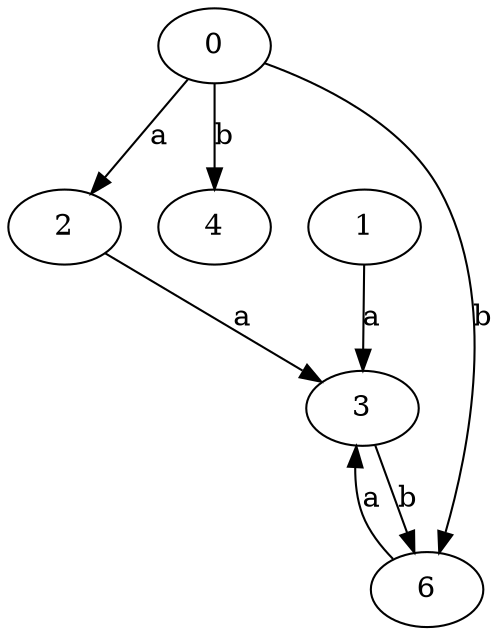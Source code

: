 strict digraph  {
2;
3;
0;
1;
4;
6;
2 -> 3  [label=a];
3 -> 6  [label=b];
0 -> 2  [label=a];
0 -> 4  [label=b];
0 -> 6  [label=b];
1 -> 3  [label=a];
6 -> 3  [label=a];
}
